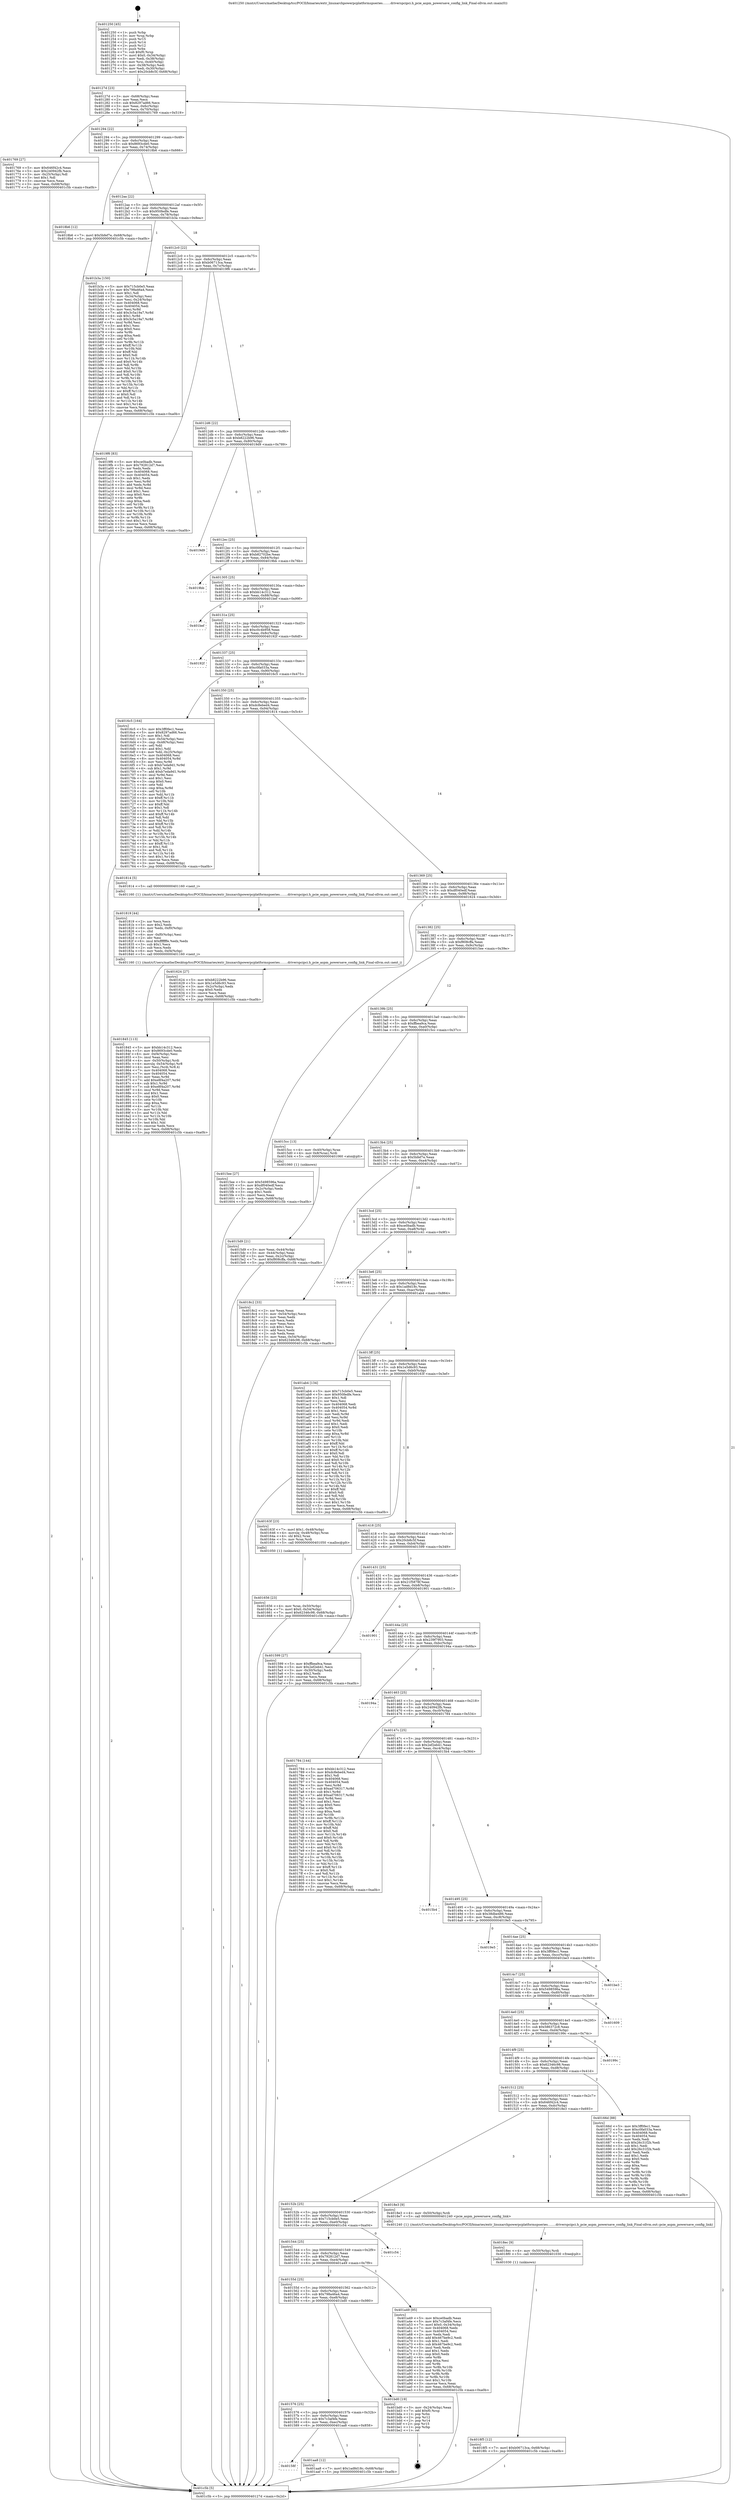 digraph "0x401250" {
  label = "0x401250 (/mnt/c/Users/mathe/Desktop/tcc/POCII/binaries/extr_linuxarchpowerpcplatformspseries........driverspcipci.h_pcie_aspm_powersave_config_link_Final-ollvm.out::main(0))"
  labelloc = "t"
  node[shape=record]

  Entry [label="",width=0.3,height=0.3,shape=circle,fillcolor=black,style=filled]
  "0x40127d" [label="{
     0x40127d [23]\l
     | [instrs]\l
     &nbsp;&nbsp;0x40127d \<+3\>: mov -0x68(%rbp),%eax\l
     &nbsp;&nbsp;0x401280 \<+2\>: mov %eax,%ecx\l
     &nbsp;&nbsp;0x401282 \<+6\>: sub $0x8297ad66,%ecx\l
     &nbsp;&nbsp;0x401288 \<+3\>: mov %eax,-0x6c(%rbp)\l
     &nbsp;&nbsp;0x40128b \<+3\>: mov %ecx,-0x70(%rbp)\l
     &nbsp;&nbsp;0x40128e \<+6\>: je 0000000000401769 \<main+0x519\>\l
  }"]
  "0x401769" [label="{
     0x401769 [27]\l
     | [instrs]\l
     &nbsp;&nbsp;0x401769 \<+5\>: mov $0x646f42c4,%eax\l
     &nbsp;&nbsp;0x40176e \<+5\>: mov $0x240942fb,%ecx\l
     &nbsp;&nbsp;0x401773 \<+3\>: mov -0x25(%rbp),%dl\l
     &nbsp;&nbsp;0x401776 \<+3\>: test $0x1,%dl\l
     &nbsp;&nbsp;0x401779 \<+3\>: cmovne %ecx,%eax\l
     &nbsp;&nbsp;0x40177c \<+3\>: mov %eax,-0x68(%rbp)\l
     &nbsp;&nbsp;0x40177f \<+5\>: jmp 0000000000401c5b \<main+0xa0b\>\l
  }"]
  "0x401294" [label="{
     0x401294 [22]\l
     | [instrs]\l
     &nbsp;&nbsp;0x401294 \<+5\>: jmp 0000000000401299 \<main+0x49\>\l
     &nbsp;&nbsp;0x401299 \<+3\>: mov -0x6c(%rbp),%eax\l
     &nbsp;&nbsp;0x40129c \<+5\>: sub $0x8693cde0,%eax\l
     &nbsp;&nbsp;0x4012a1 \<+3\>: mov %eax,-0x74(%rbp)\l
     &nbsp;&nbsp;0x4012a4 \<+6\>: je 00000000004018b6 \<main+0x666\>\l
  }"]
  Exit [label="",width=0.3,height=0.3,shape=circle,fillcolor=black,style=filled,peripheries=2]
  "0x4018b6" [label="{
     0x4018b6 [12]\l
     | [instrs]\l
     &nbsp;&nbsp;0x4018b6 \<+7\>: movl $0x5bfef7e,-0x68(%rbp)\l
     &nbsp;&nbsp;0x4018bd \<+5\>: jmp 0000000000401c5b \<main+0xa0b\>\l
  }"]
  "0x4012aa" [label="{
     0x4012aa [22]\l
     | [instrs]\l
     &nbsp;&nbsp;0x4012aa \<+5\>: jmp 00000000004012af \<main+0x5f\>\l
     &nbsp;&nbsp;0x4012af \<+3\>: mov -0x6c(%rbp),%eax\l
     &nbsp;&nbsp;0x4012b2 \<+5\>: sub $0x950fedfe,%eax\l
     &nbsp;&nbsp;0x4012b7 \<+3\>: mov %eax,-0x78(%rbp)\l
     &nbsp;&nbsp;0x4012ba \<+6\>: je 0000000000401b3a \<main+0x8ea\>\l
  }"]
  "0x40158f" [label="{
     0x40158f\l
  }", style=dashed]
  "0x401b3a" [label="{
     0x401b3a [150]\l
     | [instrs]\l
     &nbsp;&nbsp;0x401b3a \<+5\>: mov $0x715cb0e5,%eax\l
     &nbsp;&nbsp;0x401b3f \<+5\>: mov $0x798a46a4,%ecx\l
     &nbsp;&nbsp;0x401b44 \<+2\>: mov $0x1,%dl\l
     &nbsp;&nbsp;0x401b46 \<+3\>: mov -0x34(%rbp),%esi\l
     &nbsp;&nbsp;0x401b49 \<+3\>: mov %esi,-0x24(%rbp)\l
     &nbsp;&nbsp;0x401b4c \<+7\>: mov 0x404068,%esi\l
     &nbsp;&nbsp;0x401b53 \<+7\>: mov 0x404054,%edi\l
     &nbsp;&nbsp;0x401b5a \<+3\>: mov %esi,%r8d\l
     &nbsp;&nbsp;0x401b5d \<+7\>: add $0x3c5a19a7,%r8d\l
     &nbsp;&nbsp;0x401b64 \<+4\>: sub $0x1,%r8d\l
     &nbsp;&nbsp;0x401b68 \<+7\>: sub $0x3c5a19a7,%r8d\l
     &nbsp;&nbsp;0x401b6f \<+4\>: imul %r8d,%esi\l
     &nbsp;&nbsp;0x401b73 \<+3\>: and $0x1,%esi\l
     &nbsp;&nbsp;0x401b76 \<+3\>: cmp $0x0,%esi\l
     &nbsp;&nbsp;0x401b79 \<+4\>: sete %r9b\l
     &nbsp;&nbsp;0x401b7d \<+3\>: cmp $0xa,%edi\l
     &nbsp;&nbsp;0x401b80 \<+4\>: setl %r10b\l
     &nbsp;&nbsp;0x401b84 \<+3\>: mov %r9b,%r11b\l
     &nbsp;&nbsp;0x401b87 \<+4\>: xor $0xff,%r11b\l
     &nbsp;&nbsp;0x401b8b \<+3\>: mov %r10b,%bl\l
     &nbsp;&nbsp;0x401b8e \<+3\>: xor $0xff,%bl\l
     &nbsp;&nbsp;0x401b91 \<+3\>: xor $0x0,%dl\l
     &nbsp;&nbsp;0x401b94 \<+3\>: mov %r11b,%r14b\l
     &nbsp;&nbsp;0x401b97 \<+4\>: and $0x0,%r14b\l
     &nbsp;&nbsp;0x401b9b \<+3\>: and %dl,%r9b\l
     &nbsp;&nbsp;0x401b9e \<+3\>: mov %bl,%r15b\l
     &nbsp;&nbsp;0x401ba1 \<+4\>: and $0x0,%r15b\l
     &nbsp;&nbsp;0x401ba5 \<+3\>: and %dl,%r10b\l
     &nbsp;&nbsp;0x401ba8 \<+3\>: or %r9b,%r14b\l
     &nbsp;&nbsp;0x401bab \<+3\>: or %r10b,%r15b\l
     &nbsp;&nbsp;0x401bae \<+3\>: xor %r15b,%r14b\l
     &nbsp;&nbsp;0x401bb1 \<+3\>: or %bl,%r11b\l
     &nbsp;&nbsp;0x401bb4 \<+4\>: xor $0xff,%r11b\l
     &nbsp;&nbsp;0x401bb8 \<+3\>: or $0x0,%dl\l
     &nbsp;&nbsp;0x401bbb \<+3\>: and %dl,%r11b\l
     &nbsp;&nbsp;0x401bbe \<+3\>: or %r11b,%r14b\l
     &nbsp;&nbsp;0x401bc1 \<+4\>: test $0x1,%r14b\l
     &nbsp;&nbsp;0x401bc5 \<+3\>: cmovne %ecx,%eax\l
     &nbsp;&nbsp;0x401bc8 \<+3\>: mov %eax,-0x68(%rbp)\l
     &nbsp;&nbsp;0x401bcb \<+5\>: jmp 0000000000401c5b \<main+0xa0b\>\l
  }"]
  "0x4012c0" [label="{
     0x4012c0 [22]\l
     | [instrs]\l
     &nbsp;&nbsp;0x4012c0 \<+5\>: jmp 00000000004012c5 \<main+0x75\>\l
     &nbsp;&nbsp;0x4012c5 \<+3\>: mov -0x6c(%rbp),%eax\l
     &nbsp;&nbsp;0x4012c8 \<+5\>: sub $0xb06713ca,%eax\l
     &nbsp;&nbsp;0x4012cd \<+3\>: mov %eax,-0x7c(%rbp)\l
     &nbsp;&nbsp;0x4012d0 \<+6\>: je 00000000004019f6 \<main+0x7a6\>\l
  }"]
  "0x401aa8" [label="{
     0x401aa8 [12]\l
     | [instrs]\l
     &nbsp;&nbsp;0x401aa8 \<+7\>: movl $0x1ad8d18c,-0x68(%rbp)\l
     &nbsp;&nbsp;0x401aaf \<+5\>: jmp 0000000000401c5b \<main+0xa0b\>\l
  }"]
  "0x4019f6" [label="{
     0x4019f6 [83]\l
     | [instrs]\l
     &nbsp;&nbsp;0x4019f6 \<+5\>: mov $0xce0badb,%eax\l
     &nbsp;&nbsp;0x4019fb \<+5\>: mov $0x792812d7,%ecx\l
     &nbsp;&nbsp;0x401a00 \<+2\>: xor %edx,%edx\l
     &nbsp;&nbsp;0x401a02 \<+7\>: mov 0x404068,%esi\l
     &nbsp;&nbsp;0x401a09 \<+7\>: mov 0x404054,%edi\l
     &nbsp;&nbsp;0x401a10 \<+3\>: sub $0x1,%edx\l
     &nbsp;&nbsp;0x401a13 \<+3\>: mov %esi,%r8d\l
     &nbsp;&nbsp;0x401a16 \<+3\>: add %edx,%r8d\l
     &nbsp;&nbsp;0x401a19 \<+4\>: imul %r8d,%esi\l
     &nbsp;&nbsp;0x401a1d \<+3\>: and $0x1,%esi\l
     &nbsp;&nbsp;0x401a20 \<+3\>: cmp $0x0,%esi\l
     &nbsp;&nbsp;0x401a23 \<+4\>: sete %r9b\l
     &nbsp;&nbsp;0x401a27 \<+3\>: cmp $0xa,%edi\l
     &nbsp;&nbsp;0x401a2a \<+4\>: setl %r10b\l
     &nbsp;&nbsp;0x401a2e \<+3\>: mov %r9b,%r11b\l
     &nbsp;&nbsp;0x401a31 \<+3\>: and %r10b,%r11b\l
     &nbsp;&nbsp;0x401a34 \<+3\>: xor %r10b,%r9b\l
     &nbsp;&nbsp;0x401a37 \<+3\>: or %r9b,%r11b\l
     &nbsp;&nbsp;0x401a3a \<+4\>: test $0x1,%r11b\l
     &nbsp;&nbsp;0x401a3e \<+3\>: cmovne %ecx,%eax\l
     &nbsp;&nbsp;0x401a41 \<+3\>: mov %eax,-0x68(%rbp)\l
     &nbsp;&nbsp;0x401a44 \<+5\>: jmp 0000000000401c5b \<main+0xa0b\>\l
  }"]
  "0x4012d6" [label="{
     0x4012d6 [22]\l
     | [instrs]\l
     &nbsp;&nbsp;0x4012d6 \<+5\>: jmp 00000000004012db \<main+0x8b\>\l
     &nbsp;&nbsp;0x4012db \<+3\>: mov -0x6c(%rbp),%eax\l
     &nbsp;&nbsp;0x4012de \<+5\>: sub $0xb8222b96,%eax\l
     &nbsp;&nbsp;0x4012e3 \<+3\>: mov %eax,-0x80(%rbp)\l
     &nbsp;&nbsp;0x4012e6 \<+6\>: je 00000000004019d9 \<main+0x789\>\l
  }"]
  "0x401576" [label="{
     0x401576 [25]\l
     | [instrs]\l
     &nbsp;&nbsp;0x401576 \<+5\>: jmp 000000000040157b \<main+0x32b\>\l
     &nbsp;&nbsp;0x40157b \<+3\>: mov -0x6c(%rbp),%eax\l
     &nbsp;&nbsp;0x40157e \<+5\>: sub $0x7c3af4fe,%eax\l
     &nbsp;&nbsp;0x401583 \<+6\>: mov %eax,-0xec(%rbp)\l
     &nbsp;&nbsp;0x401589 \<+6\>: je 0000000000401aa8 \<main+0x858\>\l
  }"]
  "0x4019d9" [label="{
     0x4019d9\l
  }", style=dashed]
  "0x4012ec" [label="{
     0x4012ec [25]\l
     | [instrs]\l
     &nbsp;&nbsp;0x4012ec \<+5\>: jmp 00000000004012f1 \<main+0xa1\>\l
     &nbsp;&nbsp;0x4012f1 \<+3\>: mov -0x6c(%rbp),%eax\l
     &nbsp;&nbsp;0x4012f4 \<+5\>: sub $0xb82702be,%eax\l
     &nbsp;&nbsp;0x4012f9 \<+6\>: mov %eax,-0x84(%rbp)\l
     &nbsp;&nbsp;0x4012ff \<+6\>: je 00000000004019bb \<main+0x76b\>\l
  }"]
  "0x401bd0" [label="{
     0x401bd0 [19]\l
     | [instrs]\l
     &nbsp;&nbsp;0x401bd0 \<+3\>: mov -0x24(%rbp),%eax\l
     &nbsp;&nbsp;0x401bd3 \<+7\>: add $0xf0,%rsp\l
     &nbsp;&nbsp;0x401bda \<+1\>: pop %rbx\l
     &nbsp;&nbsp;0x401bdb \<+2\>: pop %r12\l
     &nbsp;&nbsp;0x401bdd \<+2\>: pop %r14\l
     &nbsp;&nbsp;0x401bdf \<+2\>: pop %r15\l
     &nbsp;&nbsp;0x401be1 \<+1\>: pop %rbp\l
     &nbsp;&nbsp;0x401be2 \<+1\>: ret\l
  }"]
  "0x4019bb" [label="{
     0x4019bb\l
  }", style=dashed]
  "0x401305" [label="{
     0x401305 [25]\l
     | [instrs]\l
     &nbsp;&nbsp;0x401305 \<+5\>: jmp 000000000040130a \<main+0xba\>\l
     &nbsp;&nbsp;0x40130a \<+3\>: mov -0x6c(%rbp),%eax\l
     &nbsp;&nbsp;0x40130d \<+5\>: sub $0xbb14c312,%eax\l
     &nbsp;&nbsp;0x401312 \<+6\>: mov %eax,-0x88(%rbp)\l
     &nbsp;&nbsp;0x401318 \<+6\>: je 0000000000401bef \<main+0x99f\>\l
  }"]
  "0x40155d" [label="{
     0x40155d [25]\l
     | [instrs]\l
     &nbsp;&nbsp;0x40155d \<+5\>: jmp 0000000000401562 \<main+0x312\>\l
     &nbsp;&nbsp;0x401562 \<+3\>: mov -0x6c(%rbp),%eax\l
     &nbsp;&nbsp;0x401565 \<+5\>: sub $0x798a46a4,%eax\l
     &nbsp;&nbsp;0x40156a \<+6\>: mov %eax,-0xe8(%rbp)\l
     &nbsp;&nbsp;0x401570 \<+6\>: je 0000000000401bd0 \<main+0x980\>\l
  }"]
  "0x401bef" [label="{
     0x401bef\l
  }", style=dashed]
  "0x40131e" [label="{
     0x40131e [25]\l
     | [instrs]\l
     &nbsp;&nbsp;0x40131e \<+5\>: jmp 0000000000401323 \<main+0xd3\>\l
     &nbsp;&nbsp;0x401323 \<+3\>: mov -0x6c(%rbp),%eax\l
     &nbsp;&nbsp;0x401326 \<+5\>: sub $0xc0c4b958,%eax\l
     &nbsp;&nbsp;0x40132b \<+6\>: mov %eax,-0x8c(%rbp)\l
     &nbsp;&nbsp;0x401331 \<+6\>: je 000000000040192f \<main+0x6df\>\l
  }"]
  "0x401a49" [label="{
     0x401a49 [95]\l
     | [instrs]\l
     &nbsp;&nbsp;0x401a49 \<+5\>: mov $0xce0badb,%eax\l
     &nbsp;&nbsp;0x401a4e \<+5\>: mov $0x7c3af4fe,%ecx\l
     &nbsp;&nbsp;0x401a53 \<+7\>: movl $0x0,-0x34(%rbp)\l
     &nbsp;&nbsp;0x401a5a \<+7\>: mov 0x404068,%edx\l
     &nbsp;&nbsp;0x401a61 \<+7\>: mov 0x404054,%esi\l
     &nbsp;&nbsp;0x401a68 \<+2\>: mov %edx,%edi\l
     &nbsp;&nbsp;0x401a6a \<+6\>: add $0x467be9c2,%edi\l
     &nbsp;&nbsp;0x401a70 \<+3\>: sub $0x1,%edi\l
     &nbsp;&nbsp;0x401a73 \<+6\>: sub $0x467be9c2,%edi\l
     &nbsp;&nbsp;0x401a79 \<+3\>: imul %edi,%edx\l
     &nbsp;&nbsp;0x401a7c \<+3\>: and $0x1,%edx\l
     &nbsp;&nbsp;0x401a7f \<+3\>: cmp $0x0,%edx\l
     &nbsp;&nbsp;0x401a82 \<+4\>: sete %r8b\l
     &nbsp;&nbsp;0x401a86 \<+3\>: cmp $0xa,%esi\l
     &nbsp;&nbsp;0x401a89 \<+4\>: setl %r9b\l
     &nbsp;&nbsp;0x401a8d \<+3\>: mov %r8b,%r10b\l
     &nbsp;&nbsp;0x401a90 \<+3\>: and %r9b,%r10b\l
     &nbsp;&nbsp;0x401a93 \<+3\>: xor %r9b,%r8b\l
     &nbsp;&nbsp;0x401a96 \<+3\>: or %r8b,%r10b\l
     &nbsp;&nbsp;0x401a99 \<+4\>: test $0x1,%r10b\l
     &nbsp;&nbsp;0x401a9d \<+3\>: cmovne %ecx,%eax\l
     &nbsp;&nbsp;0x401aa0 \<+3\>: mov %eax,-0x68(%rbp)\l
     &nbsp;&nbsp;0x401aa3 \<+5\>: jmp 0000000000401c5b \<main+0xa0b\>\l
  }"]
  "0x40192f" [label="{
     0x40192f\l
  }", style=dashed]
  "0x401337" [label="{
     0x401337 [25]\l
     | [instrs]\l
     &nbsp;&nbsp;0x401337 \<+5\>: jmp 000000000040133c \<main+0xec\>\l
     &nbsp;&nbsp;0x40133c \<+3\>: mov -0x6c(%rbp),%eax\l
     &nbsp;&nbsp;0x40133f \<+5\>: sub $0xc0fa033a,%eax\l
     &nbsp;&nbsp;0x401344 \<+6\>: mov %eax,-0x90(%rbp)\l
     &nbsp;&nbsp;0x40134a \<+6\>: je 00000000004016c5 \<main+0x475\>\l
  }"]
  "0x401544" [label="{
     0x401544 [25]\l
     | [instrs]\l
     &nbsp;&nbsp;0x401544 \<+5\>: jmp 0000000000401549 \<main+0x2f9\>\l
     &nbsp;&nbsp;0x401549 \<+3\>: mov -0x6c(%rbp),%eax\l
     &nbsp;&nbsp;0x40154c \<+5\>: sub $0x792812d7,%eax\l
     &nbsp;&nbsp;0x401551 \<+6\>: mov %eax,-0xe4(%rbp)\l
     &nbsp;&nbsp;0x401557 \<+6\>: je 0000000000401a49 \<main+0x7f9\>\l
  }"]
  "0x4016c5" [label="{
     0x4016c5 [164]\l
     | [instrs]\l
     &nbsp;&nbsp;0x4016c5 \<+5\>: mov $0x3ff0fec1,%eax\l
     &nbsp;&nbsp;0x4016ca \<+5\>: mov $0x8297ad66,%ecx\l
     &nbsp;&nbsp;0x4016cf \<+2\>: mov $0x1,%dl\l
     &nbsp;&nbsp;0x4016d1 \<+3\>: mov -0x54(%rbp),%esi\l
     &nbsp;&nbsp;0x4016d4 \<+3\>: cmp -0x48(%rbp),%esi\l
     &nbsp;&nbsp;0x4016d7 \<+4\>: setl %dil\l
     &nbsp;&nbsp;0x4016db \<+4\>: and $0x1,%dil\l
     &nbsp;&nbsp;0x4016df \<+4\>: mov %dil,-0x25(%rbp)\l
     &nbsp;&nbsp;0x4016e3 \<+7\>: mov 0x404068,%esi\l
     &nbsp;&nbsp;0x4016ea \<+8\>: mov 0x404054,%r8d\l
     &nbsp;&nbsp;0x4016f2 \<+3\>: mov %esi,%r9d\l
     &nbsp;&nbsp;0x4016f5 \<+7\>: sub $0xb7eda9d1,%r9d\l
     &nbsp;&nbsp;0x4016fc \<+4\>: sub $0x1,%r9d\l
     &nbsp;&nbsp;0x401700 \<+7\>: add $0xb7eda9d1,%r9d\l
     &nbsp;&nbsp;0x401707 \<+4\>: imul %r9d,%esi\l
     &nbsp;&nbsp;0x40170b \<+3\>: and $0x1,%esi\l
     &nbsp;&nbsp;0x40170e \<+3\>: cmp $0x0,%esi\l
     &nbsp;&nbsp;0x401711 \<+4\>: sete %dil\l
     &nbsp;&nbsp;0x401715 \<+4\>: cmp $0xa,%r8d\l
     &nbsp;&nbsp;0x401719 \<+4\>: setl %r10b\l
     &nbsp;&nbsp;0x40171d \<+3\>: mov %dil,%r11b\l
     &nbsp;&nbsp;0x401720 \<+4\>: xor $0xff,%r11b\l
     &nbsp;&nbsp;0x401724 \<+3\>: mov %r10b,%bl\l
     &nbsp;&nbsp;0x401727 \<+3\>: xor $0xff,%bl\l
     &nbsp;&nbsp;0x40172a \<+3\>: xor $0x1,%dl\l
     &nbsp;&nbsp;0x40172d \<+3\>: mov %r11b,%r14b\l
     &nbsp;&nbsp;0x401730 \<+4\>: and $0xff,%r14b\l
     &nbsp;&nbsp;0x401734 \<+3\>: and %dl,%dil\l
     &nbsp;&nbsp;0x401737 \<+3\>: mov %bl,%r15b\l
     &nbsp;&nbsp;0x40173a \<+4\>: and $0xff,%r15b\l
     &nbsp;&nbsp;0x40173e \<+3\>: and %dl,%r10b\l
     &nbsp;&nbsp;0x401741 \<+3\>: or %dil,%r14b\l
     &nbsp;&nbsp;0x401744 \<+3\>: or %r10b,%r15b\l
     &nbsp;&nbsp;0x401747 \<+3\>: xor %r15b,%r14b\l
     &nbsp;&nbsp;0x40174a \<+3\>: or %bl,%r11b\l
     &nbsp;&nbsp;0x40174d \<+4\>: xor $0xff,%r11b\l
     &nbsp;&nbsp;0x401751 \<+3\>: or $0x1,%dl\l
     &nbsp;&nbsp;0x401754 \<+3\>: and %dl,%r11b\l
     &nbsp;&nbsp;0x401757 \<+3\>: or %r11b,%r14b\l
     &nbsp;&nbsp;0x40175a \<+4\>: test $0x1,%r14b\l
     &nbsp;&nbsp;0x40175e \<+3\>: cmovne %ecx,%eax\l
     &nbsp;&nbsp;0x401761 \<+3\>: mov %eax,-0x68(%rbp)\l
     &nbsp;&nbsp;0x401764 \<+5\>: jmp 0000000000401c5b \<main+0xa0b\>\l
  }"]
  "0x401350" [label="{
     0x401350 [25]\l
     | [instrs]\l
     &nbsp;&nbsp;0x401350 \<+5\>: jmp 0000000000401355 \<main+0x105\>\l
     &nbsp;&nbsp;0x401355 \<+3\>: mov -0x6c(%rbp),%eax\l
     &nbsp;&nbsp;0x401358 \<+5\>: sub $0xdc8ebed4,%eax\l
     &nbsp;&nbsp;0x40135d \<+6\>: mov %eax,-0x94(%rbp)\l
     &nbsp;&nbsp;0x401363 \<+6\>: je 0000000000401814 \<main+0x5c4\>\l
  }"]
  "0x401c54" [label="{
     0x401c54\l
  }", style=dashed]
  "0x401814" [label="{
     0x401814 [5]\l
     | [instrs]\l
     &nbsp;&nbsp;0x401814 \<+5\>: call 0000000000401160 \<next_i\>\l
     | [calls]\l
     &nbsp;&nbsp;0x401160 \{1\} (/mnt/c/Users/mathe/Desktop/tcc/POCII/binaries/extr_linuxarchpowerpcplatformspseries........driverspcipci.h_pcie_aspm_powersave_config_link_Final-ollvm.out::next_i)\l
  }"]
  "0x401369" [label="{
     0x401369 [25]\l
     | [instrs]\l
     &nbsp;&nbsp;0x401369 \<+5\>: jmp 000000000040136e \<main+0x11e\>\l
     &nbsp;&nbsp;0x40136e \<+3\>: mov -0x6c(%rbp),%eax\l
     &nbsp;&nbsp;0x401371 \<+5\>: sub $0xdf040edf,%eax\l
     &nbsp;&nbsp;0x401376 \<+6\>: mov %eax,-0x98(%rbp)\l
     &nbsp;&nbsp;0x40137c \<+6\>: je 0000000000401624 \<main+0x3d4\>\l
  }"]
  "0x4018f5" [label="{
     0x4018f5 [12]\l
     | [instrs]\l
     &nbsp;&nbsp;0x4018f5 \<+7\>: movl $0xb06713ca,-0x68(%rbp)\l
     &nbsp;&nbsp;0x4018fc \<+5\>: jmp 0000000000401c5b \<main+0xa0b\>\l
  }"]
  "0x401624" [label="{
     0x401624 [27]\l
     | [instrs]\l
     &nbsp;&nbsp;0x401624 \<+5\>: mov $0xb8222b96,%eax\l
     &nbsp;&nbsp;0x401629 \<+5\>: mov $0x1e5d6c93,%ecx\l
     &nbsp;&nbsp;0x40162e \<+3\>: mov -0x2c(%rbp),%edx\l
     &nbsp;&nbsp;0x401631 \<+3\>: cmp $0x0,%edx\l
     &nbsp;&nbsp;0x401634 \<+3\>: cmove %ecx,%eax\l
     &nbsp;&nbsp;0x401637 \<+3\>: mov %eax,-0x68(%rbp)\l
     &nbsp;&nbsp;0x40163a \<+5\>: jmp 0000000000401c5b \<main+0xa0b\>\l
  }"]
  "0x401382" [label="{
     0x401382 [25]\l
     | [instrs]\l
     &nbsp;&nbsp;0x401382 \<+5\>: jmp 0000000000401387 \<main+0x137\>\l
     &nbsp;&nbsp;0x401387 \<+3\>: mov -0x6c(%rbp),%eax\l
     &nbsp;&nbsp;0x40138a \<+5\>: sub $0xf808cffa,%eax\l
     &nbsp;&nbsp;0x40138f \<+6\>: mov %eax,-0x9c(%rbp)\l
     &nbsp;&nbsp;0x401395 \<+6\>: je 00000000004015ee \<main+0x39e\>\l
  }"]
  "0x4018ec" [label="{
     0x4018ec [9]\l
     | [instrs]\l
     &nbsp;&nbsp;0x4018ec \<+4\>: mov -0x50(%rbp),%rdi\l
     &nbsp;&nbsp;0x4018f0 \<+5\>: call 0000000000401030 \<free@plt\>\l
     | [calls]\l
     &nbsp;&nbsp;0x401030 \{1\} (unknown)\l
  }"]
  "0x4015ee" [label="{
     0x4015ee [27]\l
     | [instrs]\l
     &nbsp;&nbsp;0x4015ee \<+5\>: mov $0x5498596a,%eax\l
     &nbsp;&nbsp;0x4015f3 \<+5\>: mov $0xdf040edf,%ecx\l
     &nbsp;&nbsp;0x4015f8 \<+3\>: mov -0x2c(%rbp),%edx\l
     &nbsp;&nbsp;0x4015fb \<+3\>: cmp $0x1,%edx\l
     &nbsp;&nbsp;0x4015fe \<+3\>: cmovl %ecx,%eax\l
     &nbsp;&nbsp;0x401601 \<+3\>: mov %eax,-0x68(%rbp)\l
     &nbsp;&nbsp;0x401604 \<+5\>: jmp 0000000000401c5b \<main+0xa0b\>\l
  }"]
  "0x40139b" [label="{
     0x40139b [25]\l
     | [instrs]\l
     &nbsp;&nbsp;0x40139b \<+5\>: jmp 00000000004013a0 \<main+0x150\>\l
     &nbsp;&nbsp;0x4013a0 \<+3\>: mov -0x6c(%rbp),%eax\l
     &nbsp;&nbsp;0x4013a3 \<+5\>: sub $0xffbea9ca,%eax\l
     &nbsp;&nbsp;0x4013a8 \<+6\>: mov %eax,-0xa0(%rbp)\l
     &nbsp;&nbsp;0x4013ae \<+6\>: je 00000000004015cc \<main+0x37c\>\l
  }"]
  "0x40152b" [label="{
     0x40152b [25]\l
     | [instrs]\l
     &nbsp;&nbsp;0x40152b \<+5\>: jmp 0000000000401530 \<main+0x2e0\>\l
     &nbsp;&nbsp;0x401530 \<+3\>: mov -0x6c(%rbp),%eax\l
     &nbsp;&nbsp;0x401533 \<+5\>: sub $0x715cb0e5,%eax\l
     &nbsp;&nbsp;0x401538 \<+6\>: mov %eax,-0xe0(%rbp)\l
     &nbsp;&nbsp;0x40153e \<+6\>: je 0000000000401c54 \<main+0xa04\>\l
  }"]
  "0x4015cc" [label="{
     0x4015cc [13]\l
     | [instrs]\l
     &nbsp;&nbsp;0x4015cc \<+4\>: mov -0x40(%rbp),%rax\l
     &nbsp;&nbsp;0x4015d0 \<+4\>: mov 0x8(%rax),%rdi\l
     &nbsp;&nbsp;0x4015d4 \<+5\>: call 0000000000401060 \<atoi@plt\>\l
     | [calls]\l
     &nbsp;&nbsp;0x401060 \{1\} (unknown)\l
  }"]
  "0x4013b4" [label="{
     0x4013b4 [25]\l
     | [instrs]\l
     &nbsp;&nbsp;0x4013b4 \<+5\>: jmp 00000000004013b9 \<main+0x169\>\l
     &nbsp;&nbsp;0x4013b9 \<+3\>: mov -0x6c(%rbp),%eax\l
     &nbsp;&nbsp;0x4013bc \<+5\>: sub $0x5bfef7e,%eax\l
     &nbsp;&nbsp;0x4013c1 \<+6\>: mov %eax,-0xa4(%rbp)\l
     &nbsp;&nbsp;0x4013c7 \<+6\>: je 00000000004018c2 \<main+0x672\>\l
  }"]
  "0x4018e3" [label="{
     0x4018e3 [9]\l
     | [instrs]\l
     &nbsp;&nbsp;0x4018e3 \<+4\>: mov -0x50(%rbp),%rdi\l
     &nbsp;&nbsp;0x4018e7 \<+5\>: call 0000000000401240 \<pcie_aspm_powersave_config_link\>\l
     | [calls]\l
     &nbsp;&nbsp;0x401240 \{1\} (/mnt/c/Users/mathe/Desktop/tcc/POCII/binaries/extr_linuxarchpowerpcplatformspseries........driverspcipci.h_pcie_aspm_powersave_config_link_Final-ollvm.out::pcie_aspm_powersave_config_link)\l
  }"]
  "0x4018c2" [label="{
     0x4018c2 [33]\l
     | [instrs]\l
     &nbsp;&nbsp;0x4018c2 \<+2\>: xor %eax,%eax\l
     &nbsp;&nbsp;0x4018c4 \<+3\>: mov -0x54(%rbp),%ecx\l
     &nbsp;&nbsp;0x4018c7 \<+2\>: mov %eax,%edx\l
     &nbsp;&nbsp;0x4018c9 \<+2\>: sub %ecx,%edx\l
     &nbsp;&nbsp;0x4018cb \<+2\>: mov %eax,%ecx\l
     &nbsp;&nbsp;0x4018cd \<+3\>: sub $0x1,%ecx\l
     &nbsp;&nbsp;0x4018d0 \<+2\>: add %ecx,%edx\l
     &nbsp;&nbsp;0x4018d2 \<+2\>: sub %edx,%eax\l
     &nbsp;&nbsp;0x4018d4 \<+3\>: mov %eax,-0x54(%rbp)\l
     &nbsp;&nbsp;0x4018d7 \<+7\>: movl $0x62346c98,-0x68(%rbp)\l
     &nbsp;&nbsp;0x4018de \<+5\>: jmp 0000000000401c5b \<main+0xa0b\>\l
  }"]
  "0x4013cd" [label="{
     0x4013cd [25]\l
     | [instrs]\l
     &nbsp;&nbsp;0x4013cd \<+5\>: jmp 00000000004013d2 \<main+0x182\>\l
     &nbsp;&nbsp;0x4013d2 \<+3\>: mov -0x6c(%rbp),%eax\l
     &nbsp;&nbsp;0x4013d5 \<+5\>: sub $0xce0badb,%eax\l
     &nbsp;&nbsp;0x4013da \<+6\>: mov %eax,-0xa8(%rbp)\l
     &nbsp;&nbsp;0x4013e0 \<+6\>: je 0000000000401c41 \<main+0x9f1\>\l
  }"]
  "0x401845" [label="{
     0x401845 [113]\l
     | [instrs]\l
     &nbsp;&nbsp;0x401845 \<+5\>: mov $0xbb14c312,%ecx\l
     &nbsp;&nbsp;0x40184a \<+5\>: mov $0x8693cde0,%edx\l
     &nbsp;&nbsp;0x40184f \<+6\>: mov -0xf4(%rbp),%esi\l
     &nbsp;&nbsp;0x401855 \<+3\>: imul %eax,%esi\l
     &nbsp;&nbsp;0x401858 \<+4\>: mov -0x50(%rbp),%rdi\l
     &nbsp;&nbsp;0x40185c \<+4\>: movslq -0x54(%rbp),%r8\l
     &nbsp;&nbsp;0x401860 \<+4\>: mov %esi,(%rdi,%r8,4)\l
     &nbsp;&nbsp;0x401864 \<+7\>: mov 0x404068,%eax\l
     &nbsp;&nbsp;0x40186b \<+7\>: mov 0x404054,%esi\l
     &nbsp;&nbsp;0x401872 \<+3\>: mov %eax,%r9d\l
     &nbsp;&nbsp;0x401875 \<+7\>: add $0xe8f4a207,%r9d\l
     &nbsp;&nbsp;0x40187c \<+4\>: sub $0x1,%r9d\l
     &nbsp;&nbsp;0x401880 \<+7\>: sub $0xe8f4a207,%r9d\l
     &nbsp;&nbsp;0x401887 \<+4\>: imul %r9d,%eax\l
     &nbsp;&nbsp;0x40188b \<+3\>: and $0x1,%eax\l
     &nbsp;&nbsp;0x40188e \<+3\>: cmp $0x0,%eax\l
     &nbsp;&nbsp;0x401891 \<+4\>: sete %r10b\l
     &nbsp;&nbsp;0x401895 \<+3\>: cmp $0xa,%esi\l
     &nbsp;&nbsp;0x401898 \<+4\>: setl %r11b\l
     &nbsp;&nbsp;0x40189c \<+3\>: mov %r10b,%bl\l
     &nbsp;&nbsp;0x40189f \<+3\>: and %r11b,%bl\l
     &nbsp;&nbsp;0x4018a2 \<+3\>: xor %r11b,%r10b\l
     &nbsp;&nbsp;0x4018a5 \<+3\>: or %r10b,%bl\l
     &nbsp;&nbsp;0x4018a8 \<+3\>: test $0x1,%bl\l
     &nbsp;&nbsp;0x4018ab \<+3\>: cmovne %edx,%ecx\l
     &nbsp;&nbsp;0x4018ae \<+3\>: mov %ecx,-0x68(%rbp)\l
     &nbsp;&nbsp;0x4018b1 \<+5\>: jmp 0000000000401c5b \<main+0xa0b\>\l
  }"]
  "0x401c41" [label="{
     0x401c41\l
  }", style=dashed]
  "0x4013e6" [label="{
     0x4013e6 [25]\l
     | [instrs]\l
     &nbsp;&nbsp;0x4013e6 \<+5\>: jmp 00000000004013eb \<main+0x19b\>\l
     &nbsp;&nbsp;0x4013eb \<+3\>: mov -0x6c(%rbp),%eax\l
     &nbsp;&nbsp;0x4013ee \<+5\>: sub $0x1ad8d18c,%eax\l
     &nbsp;&nbsp;0x4013f3 \<+6\>: mov %eax,-0xac(%rbp)\l
     &nbsp;&nbsp;0x4013f9 \<+6\>: je 0000000000401ab4 \<main+0x864\>\l
  }"]
  "0x401819" [label="{
     0x401819 [44]\l
     | [instrs]\l
     &nbsp;&nbsp;0x401819 \<+2\>: xor %ecx,%ecx\l
     &nbsp;&nbsp;0x40181b \<+5\>: mov $0x2,%edx\l
     &nbsp;&nbsp;0x401820 \<+6\>: mov %edx,-0xf0(%rbp)\l
     &nbsp;&nbsp;0x401826 \<+1\>: cltd\l
     &nbsp;&nbsp;0x401827 \<+6\>: mov -0xf0(%rbp),%esi\l
     &nbsp;&nbsp;0x40182d \<+2\>: idiv %esi\l
     &nbsp;&nbsp;0x40182f \<+6\>: imul $0xfffffffe,%edx,%edx\l
     &nbsp;&nbsp;0x401835 \<+3\>: sub $0x1,%ecx\l
     &nbsp;&nbsp;0x401838 \<+2\>: sub %ecx,%edx\l
     &nbsp;&nbsp;0x40183a \<+6\>: mov %edx,-0xf4(%rbp)\l
     &nbsp;&nbsp;0x401840 \<+5\>: call 0000000000401160 \<next_i\>\l
     | [calls]\l
     &nbsp;&nbsp;0x401160 \{1\} (/mnt/c/Users/mathe/Desktop/tcc/POCII/binaries/extr_linuxarchpowerpcplatformspseries........driverspcipci.h_pcie_aspm_powersave_config_link_Final-ollvm.out::next_i)\l
  }"]
  "0x401ab4" [label="{
     0x401ab4 [134]\l
     | [instrs]\l
     &nbsp;&nbsp;0x401ab4 \<+5\>: mov $0x715cb0e5,%eax\l
     &nbsp;&nbsp;0x401ab9 \<+5\>: mov $0x950fedfe,%ecx\l
     &nbsp;&nbsp;0x401abe \<+2\>: mov $0x1,%dl\l
     &nbsp;&nbsp;0x401ac0 \<+2\>: xor %esi,%esi\l
     &nbsp;&nbsp;0x401ac2 \<+7\>: mov 0x404068,%edi\l
     &nbsp;&nbsp;0x401ac9 \<+8\>: mov 0x404054,%r8d\l
     &nbsp;&nbsp;0x401ad1 \<+3\>: sub $0x1,%esi\l
     &nbsp;&nbsp;0x401ad4 \<+3\>: mov %edi,%r9d\l
     &nbsp;&nbsp;0x401ad7 \<+3\>: add %esi,%r9d\l
     &nbsp;&nbsp;0x401ada \<+4\>: imul %r9d,%edi\l
     &nbsp;&nbsp;0x401ade \<+3\>: and $0x1,%edi\l
     &nbsp;&nbsp;0x401ae1 \<+3\>: cmp $0x0,%edi\l
     &nbsp;&nbsp;0x401ae4 \<+4\>: sete %r10b\l
     &nbsp;&nbsp;0x401ae8 \<+4\>: cmp $0xa,%r8d\l
     &nbsp;&nbsp;0x401aec \<+4\>: setl %r11b\l
     &nbsp;&nbsp;0x401af0 \<+3\>: mov %r10b,%bl\l
     &nbsp;&nbsp;0x401af3 \<+3\>: xor $0xff,%bl\l
     &nbsp;&nbsp;0x401af6 \<+3\>: mov %r11b,%r14b\l
     &nbsp;&nbsp;0x401af9 \<+4\>: xor $0xff,%r14b\l
     &nbsp;&nbsp;0x401afd \<+3\>: xor $0x0,%dl\l
     &nbsp;&nbsp;0x401b00 \<+3\>: mov %bl,%r15b\l
     &nbsp;&nbsp;0x401b03 \<+4\>: and $0x0,%r15b\l
     &nbsp;&nbsp;0x401b07 \<+3\>: and %dl,%r10b\l
     &nbsp;&nbsp;0x401b0a \<+3\>: mov %r14b,%r12b\l
     &nbsp;&nbsp;0x401b0d \<+4\>: and $0x0,%r12b\l
     &nbsp;&nbsp;0x401b11 \<+3\>: and %dl,%r11b\l
     &nbsp;&nbsp;0x401b14 \<+3\>: or %r10b,%r15b\l
     &nbsp;&nbsp;0x401b17 \<+3\>: or %r11b,%r12b\l
     &nbsp;&nbsp;0x401b1a \<+3\>: xor %r12b,%r15b\l
     &nbsp;&nbsp;0x401b1d \<+3\>: or %r14b,%bl\l
     &nbsp;&nbsp;0x401b20 \<+3\>: xor $0xff,%bl\l
     &nbsp;&nbsp;0x401b23 \<+3\>: or $0x0,%dl\l
     &nbsp;&nbsp;0x401b26 \<+2\>: and %dl,%bl\l
     &nbsp;&nbsp;0x401b28 \<+3\>: or %bl,%r15b\l
     &nbsp;&nbsp;0x401b2b \<+4\>: test $0x1,%r15b\l
     &nbsp;&nbsp;0x401b2f \<+3\>: cmovne %ecx,%eax\l
     &nbsp;&nbsp;0x401b32 \<+3\>: mov %eax,-0x68(%rbp)\l
     &nbsp;&nbsp;0x401b35 \<+5\>: jmp 0000000000401c5b \<main+0xa0b\>\l
  }"]
  "0x4013ff" [label="{
     0x4013ff [25]\l
     | [instrs]\l
     &nbsp;&nbsp;0x4013ff \<+5\>: jmp 0000000000401404 \<main+0x1b4\>\l
     &nbsp;&nbsp;0x401404 \<+3\>: mov -0x6c(%rbp),%eax\l
     &nbsp;&nbsp;0x401407 \<+5\>: sub $0x1e5d6c93,%eax\l
     &nbsp;&nbsp;0x40140c \<+6\>: mov %eax,-0xb0(%rbp)\l
     &nbsp;&nbsp;0x401412 \<+6\>: je 000000000040163f \<main+0x3ef\>\l
  }"]
  "0x401512" [label="{
     0x401512 [25]\l
     | [instrs]\l
     &nbsp;&nbsp;0x401512 \<+5\>: jmp 0000000000401517 \<main+0x2c7\>\l
     &nbsp;&nbsp;0x401517 \<+3\>: mov -0x6c(%rbp),%eax\l
     &nbsp;&nbsp;0x40151a \<+5\>: sub $0x646f42c4,%eax\l
     &nbsp;&nbsp;0x40151f \<+6\>: mov %eax,-0xdc(%rbp)\l
     &nbsp;&nbsp;0x401525 \<+6\>: je 00000000004018e3 \<main+0x693\>\l
  }"]
  "0x40163f" [label="{
     0x40163f [23]\l
     | [instrs]\l
     &nbsp;&nbsp;0x40163f \<+7\>: movl $0x1,-0x48(%rbp)\l
     &nbsp;&nbsp;0x401646 \<+4\>: movslq -0x48(%rbp),%rax\l
     &nbsp;&nbsp;0x40164a \<+4\>: shl $0x2,%rax\l
     &nbsp;&nbsp;0x40164e \<+3\>: mov %rax,%rdi\l
     &nbsp;&nbsp;0x401651 \<+5\>: call 0000000000401050 \<malloc@plt\>\l
     | [calls]\l
     &nbsp;&nbsp;0x401050 \{1\} (unknown)\l
  }"]
  "0x401418" [label="{
     0x401418 [25]\l
     | [instrs]\l
     &nbsp;&nbsp;0x401418 \<+5\>: jmp 000000000040141d \<main+0x1cd\>\l
     &nbsp;&nbsp;0x40141d \<+3\>: mov -0x6c(%rbp),%eax\l
     &nbsp;&nbsp;0x401420 \<+5\>: sub $0x20cb8c5f,%eax\l
     &nbsp;&nbsp;0x401425 \<+6\>: mov %eax,-0xb4(%rbp)\l
     &nbsp;&nbsp;0x40142b \<+6\>: je 0000000000401599 \<main+0x349\>\l
  }"]
  "0x40166d" [label="{
     0x40166d [88]\l
     | [instrs]\l
     &nbsp;&nbsp;0x40166d \<+5\>: mov $0x3ff0fec1,%eax\l
     &nbsp;&nbsp;0x401672 \<+5\>: mov $0xc0fa033a,%ecx\l
     &nbsp;&nbsp;0x401677 \<+7\>: mov 0x404068,%edx\l
     &nbsp;&nbsp;0x40167e \<+7\>: mov 0x404054,%esi\l
     &nbsp;&nbsp;0x401685 \<+2\>: mov %edx,%edi\l
     &nbsp;&nbsp;0x401687 \<+6\>: sub $0x26c31f2b,%edi\l
     &nbsp;&nbsp;0x40168d \<+3\>: sub $0x1,%edi\l
     &nbsp;&nbsp;0x401690 \<+6\>: add $0x26c31f2b,%edi\l
     &nbsp;&nbsp;0x401696 \<+3\>: imul %edi,%edx\l
     &nbsp;&nbsp;0x401699 \<+3\>: and $0x1,%edx\l
     &nbsp;&nbsp;0x40169c \<+3\>: cmp $0x0,%edx\l
     &nbsp;&nbsp;0x40169f \<+4\>: sete %r8b\l
     &nbsp;&nbsp;0x4016a3 \<+3\>: cmp $0xa,%esi\l
     &nbsp;&nbsp;0x4016a6 \<+4\>: setl %r9b\l
     &nbsp;&nbsp;0x4016aa \<+3\>: mov %r8b,%r10b\l
     &nbsp;&nbsp;0x4016ad \<+3\>: and %r9b,%r10b\l
     &nbsp;&nbsp;0x4016b0 \<+3\>: xor %r9b,%r8b\l
     &nbsp;&nbsp;0x4016b3 \<+3\>: or %r8b,%r10b\l
     &nbsp;&nbsp;0x4016b6 \<+4\>: test $0x1,%r10b\l
     &nbsp;&nbsp;0x4016ba \<+3\>: cmovne %ecx,%eax\l
     &nbsp;&nbsp;0x4016bd \<+3\>: mov %eax,-0x68(%rbp)\l
     &nbsp;&nbsp;0x4016c0 \<+5\>: jmp 0000000000401c5b \<main+0xa0b\>\l
  }"]
  "0x401599" [label="{
     0x401599 [27]\l
     | [instrs]\l
     &nbsp;&nbsp;0x401599 \<+5\>: mov $0xffbea9ca,%eax\l
     &nbsp;&nbsp;0x40159e \<+5\>: mov $0x2ef2eb41,%ecx\l
     &nbsp;&nbsp;0x4015a3 \<+3\>: mov -0x30(%rbp),%edx\l
     &nbsp;&nbsp;0x4015a6 \<+3\>: cmp $0x2,%edx\l
     &nbsp;&nbsp;0x4015a9 \<+3\>: cmovne %ecx,%eax\l
     &nbsp;&nbsp;0x4015ac \<+3\>: mov %eax,-0x68(%rbp)\l
     &nbsp;&nbsp;0x4015af \<+5\>: jmp 0000000000401c5b \<main+0xa0b\>\l
  }"]
  "0x401431" [label="{
     0x401431 [25]\l
     | [instrs]\l
     &nbsp;&nbsp;0x401431 \<+5\>: jmp 0000000000401436 \<main+0x1e6\>\l
     &nbsp;&nbsp;0x401436 \<+3\>: mov -0x6c(%rbp),%eax\l
     &nbsp;&nbsp;0x401439 \<+5\>: sub $0x21f5878f,%eax\l
     &nbsp;&nbsp;0x40143e \<+6\>: mov %eax,-0xb8(%rbp)\l
     &nbsp;&nbsp;0x401444 \<+6\>: je 0000000000401901 \<main+0x6b1\>\l
  }"]
  "0x401c5b" [label="{
     0x401c5b [5]\l
     | [instrs]\l
     &nbsp;&nbsp;0x401c5b \<+5\>: jmp 000000000040127d \<main+0x2d\>\l
  }"]
  "0x401250" [label="{
     0x401250 [45]\l
     | [instrs]\l
     &nbsp;&nbsp;0x401250 \<+1\>: push %rbp\l
     &nbsp;&nbsp;0x401251 \<+3\>: mov %rsp,%rbp\l
     &nbsp;&nbsp;0x401254 \<+2\>: push %r15\l
     &nbsp;&nbsp;0x401256 \<+2\>: push %r14\l
     &nbsp;&nbsp;0x401258 \<+2\>: push %r12\l
     &nbsp;&nbsp;0x40125a \<+1\>: push %rbx\l
     &nbsp;&nbsp;0x40125b \<+7\>: sub $0xf0,%rsp\l
     &nbsp;&nbsp;0x401262 \<+7\>: movl $0x0,-0x34(%rbp)\l
     &nbsp;&nbsp;0x401269 \<+3\>: mov %edi,-0x38(%rbp)\l
     &nbsp;&nbsp;0x40126c \<+4\>: mov %rsi,-0x40(%rbp)\l
     &nbsp;&nbsp;0x401270 \<+3\>: mov -0x38(%rbp),%edi\l
     &nbsp;&nbsp;0x401273 \<+3\>: mov %edi,-0x30(%rbp)\l
     &nbsp;&nbsp;0x401276 \<+7\>: movl $0x20cb8c5f,-0x68(%rbp)\l
  }"]
  "0x4015d9" [label="{
     0x4015d9 [21]\l
     | [instrs]\l
     &nbsp;&nbsp;0x4015d9 \<+3\>: mov %eax,-0x44(%rbp)\l
     &nbsp;&nbsp;0x4015dc \<+3\>: mov -0x44(%rbp),%eax\l
     &nbsp;&nbsp;0x4015df \<+3\>: mov %eax,-0x2c(%rbp)\l
     &nbsp;&nbsp;0x4015e2 \<+7\>: movl $0xf808cffa,-0x68(%rbp)\l
     &nbsp;&nbsp;0x4015e9 \<+5\>: jmp 0000000000401c5b \<main+0xa0b\>\l
  }"]
  "0x401656" [label="{
     0x401656 [23]\l
     | [instrs]\l
     &nbsp;&nbsp;0x401656 \<+4\>: mov %rax,-0x50(%rbp)\l
     &nbsp;&nbsp;0x40165a \<+7\>: movl $0x0,-0x54(%rbp)\l
     &nbsp;&nbsp;0x401661 \<+7\>: movl $0x62346c98,-0x68(%rbp)\l
     &nbsp;&nbsp;0x401668 \<+5\>: jmp 0000000000401c5b \<main+0xa0b\>\l
  }"]
  "0x4014f9" [label="{
     0x4014f9 [25]\l
     | [instrs]\l
     &nbsp;&nbsp;0x4014f9 \<+5\>: jmp 00000000004014fe \<main+0x2ae\>\l
     &nbsp;&nbsp;0x4014fe \<+3\>: mov -0x6c(%rbp),%eax\l
     &nbsp;&nbsp;0x401501 \<+5\>: sub $0x62346c98,%eax\l
     &nbsp;&nbsp;0x401506 \<+6\>: mov %eax,-0xd8(%rbp)\l
     &nbsp;&nbsp;0x40150c \<+6\>: je 000000000040166d \<main+0x41d\>\l
  }"]
  "0x401901" [label="{
     0x401901\l
  }", style=dashed]
  "0x40144a" [label="{
     0x40144a [25]\l
     | [instrs]\l
     &nbsp;&nbsp;0x40144a \<+5\>: jmp 000000000040144f \<main+0x1ff\>\l
     &nbsp;&nbsp;0x40144f \<+3\>: mov -0x6c(%rbp),%eax\l
     &nbsp;&nbsp;0x401452 \<+5\>: sub $0x239f7903,%eax\l
     &nbsp;&nbsp;0x401457 \<+6\>: mov %eax,-0xbc(%rbp)\l
     &nbsp;&nbsp;0x40145d \<+6\>: je 000000000040194a \<main+0x6fa\>\l
  }"]
  "0x40199c" [label="{
     0x40199c\l
  }", style=dashed]
  "0x40194a" [label="{
     0x40194a\l
  }", style=dashed]
  "0x401463" [label="{
     0x401463 [25]\l
     | [instrs]\l
     &nbsp;&nbsp;0x401463 \<+5\>: jmp 0000000000401468 \<main+0x218\>\l
     &nbsp;&nbsp;0x401468 \<+3\>: mov -0x6c(%rbp),%eax\l
     &nbsp;&nbsp;0x40146b \<+5\>: sub $0x240942fb,%eax\l
     &nbsp;&nbsp;0x401470 \<+6\>: mov %eax,-0xc0(%rbp)\l
     &nbsp;&nbsp;0x401476 \<+6\>: je 0000000000401784 \<main+0x534\>\l
  }"]
  "0x4014e0" [label="{
     0x4014e0 [25]\l
     | [instrs]\l
     &nbsp;&nbsp;0x4014e0 \<+5\>: jmp 00000000004014e5 \<main+0x295\>\l
     &nbsp;&nbsp;0x4014e5 \<+3\>: mov -0x6c(%rbp),%eax\l
     &nbsp;&nbsp;0x4014e8 \<+5\>: sub $0x586372c8,%eax\l
     &nbsp;&nbsp;0x4014ed \<+6\>: mov %eax,-0xd4(%rbp)\l
     &nbsp;&nbsp;0x4014f3 \<+6\>: je 000000000040199c \<main+0x74c\>\l
  }"]
  "0x401784" [label="{
     0x401784 [144]\l
     | [instrs]\l
     &nbsp;&nbsp;0x401784 \<+5\>: mov $0xbb14c312,%eax\l
     &nbsp;&nbsp;0x401789 \<+5\>: mov $0xdc8ebed4,%ecx\l
     &nbsp;&nbsp;0x40178e \<+2\>: mov $0x1,%dl\l
     &nbsp;&nbsp;0x401790 \<+7\>: mov 0x404068,%esi\l
     &nbsp;&nbsp;0x401797 \<+7\>: mov 0x404054,%edi\l
     &nbsp;&nbsp;0x40179e \<+3\>: mov %esi,%r8d\l
     &nbsp;&nbsp;0x4017a1 \<+7\>: sub $0xad706317,%r8d\l
     &nbsp;&nbsp;0x4017a8 \<+4\>: sub $0x1,%r8d\l
     &nbsp;&nbsp;0x4017ac \<+7\>: add $0xad706317,%r8d\l
     &nbsp;&nbsp;0x4017b3 \<+4\>: imul %r8d,%esi\l
     &nbsp;&nbsp;0x4017b7 \<+3\>: and $0x1,%esi\l
     &nbsp;&nbsp;0x4017ba \<+3\>: cmp $0x0,%esi\l
     &nbsp;&nbsp;0x4017bd \<+4\>: sete %r9b\l
     &nbsp;&nbsp;0x4017c1 \<+3\>: cmp $0xa,%edi\l
     &nbsp;&nbsp;0x4017c4 \<+4\>: setl %r10b\l
     &nbsp;&nbsp;0x4017c8 \<+3\>: mov %r9b,%r11b\l
     &nbsp;&nbsp;0x4017cb \<+4\>: xor $0xff,%r11b\l
     &nbsp;&nbsp;0x4017cf \<+3\>: mov %r10b,%bl\l
     &nbsp;&nbsp;0x4017d2 \<+3\>: xor $0xff,%bl\l
     &nbsp;&nbsp;0x4017d5 \<+3\>: xor $0x0,%dl\l
     &nbsp;&nbsp;0x4017d8 \<+3\>: mov %r11b,%r14b\l
     &nbsp;&nbsp;0x4017db \<+4\>: and $0x0,%r14b\l
     &nbsp;&nbsp;0x4017df \<+3\>: and %dl,%r9b\l
     &nbsp;&nbsp;0x4017e2 \<+3\>: mov %bl,%r15b\l
     &nbsp;&nbsp;0x4017e5 \<+4\>: and $0x0,%r15b\l
     &nbsp;&nbsp;0x4017e9 \<+3\>: and %dl,%r10b\l
     &nbsp;&nbsp;0x4017ec \<+3\>: or %r9b,%r14b\l
     &nbsp;&nbsp;0x4017ef \<+3\>: or %r10b,%r15b\l
     &nbsp;&nbsp;0x4017f2 \<+3\>: xor %r15b,%r14b\l
     &nbsp;&nbsp;0x4017f5 \<+3\>: or %bl,%r11b\l
     &nbsp;&nbsp;0x4017f8 \<+4\>: xor $0xff,%r11b\l
     &nbsp;&nbsp;0x4017fc \<+3\>: or $0x0,%dl\l
     &nbsp;&nbsp;0x4017ff \<+3\>: and %dl,%r11b\l
     &nbsp;&nbsp;0x401802 \<+3\>: or %r11b,%r14b\l
     &nbsp;&nbsp;0x401805 \<+4\>: test $0x1,%r14b\l
     &nbsp;&nbsp;0x401809 \<+3\>: cmovne %ecx,%eax\l
     &nbsp;&nbsp;0x40180c \<+3\>: mov %eax,-0x68(%rbp)\l
     &nbsp;&nbsp;0x40180f \<+5\>: jmp 0000000000401c5b \<main+0xa0b\>\l
  }"]
  "0x40147c" [label="{
     0x40147c [25]\l
     | [instrs]\l
     &nbsp;&nbsp;0x40147c \<+5\>: jmp 0000000000401481 \<main+0x231\>\l
     &nbsp;&nbsp;0x401481 \<+3\>: mov -0x6c(%rbp),%eax\l
     &nbsp;&nbsp;0x401484 \<+5\>: sub $0x2ef2eb41,%eax\l
     &nbsp;&nbsp;0x401489 \<+6\>: mov %eax,-0xc4(%rbp)\l
     &nbsp;&nbsp;0x40148f \<+6\>: je 00000000004015b4 \<main+0x364\>\l
  }"]
  "0x401609" [label="{
     0x401609\l
  }", style=dashed]
  "0x4015b4" [label="{
     0x4015b4\l
  }", style=dashed]
  "0x401495" [label="{
     0x401495 [25]\l
     | [instrs]\l
     &nbsp;&nbsp;0x401495 \<+5\>: jmp 000000000040149a \<main+0x24a\>\l
     &nbsp;&nbsp;0x40149a \<+3\>: mov -0x6c(%rbp),%eax\l
     &nbsp;&nbsp;0x40149d \<+5\>: sub $0x38dbe486,%eax\l
     &nbsp;&nbsp;0x4014a2 \<+6\>: mov %eax,-0xc8(%rbp)\l
     &nbsp;&nbsp;0x4014a8 \<+6\>: je 00000000004019e5 \<main+0x795\>\l
  }"]
  "0x4014c7" [label="{
     0x4014c7 [25]\l
     | [instrs]\l
     &nbsp;&nbsp;0x4014c7 \<+5\>: jmp 00000000004014cc \<main+0x27c\>\l
     &nbsp;&nbsp;0x4014cc \<+3\>: mov -0x6c(%rbp),%eax\l
     &nbsp;&nbsp;0x4014cf \<+5\>: sub $0x5498596a,%eax\l
     &nbsp;&nbsp;0x4014d4 \<+6\>: mov %eax,-0xd0(%rbp)\l
     &nbsp;&nbsp;0x4014da \<+6\>: je 0000000000401609 \<main+0x3b9\>\l
  }"]
  "0x4019e5" [label="{
     0x4019e5\l
  }", style=dashed]
  "0x4014ae" [label="{
     0x4014ae [25]\l
     | [instrs]\l
     &nbsp;&nbsp;0x4014ae \<+5\>: jmp 00000000004014b3 \<main+0x263\>\l
     &nbsp;&nbsp;0x4014b3 \<+3\>: mov -0x6c(%rbp),%eax\l
     &nbsp;&nbsp;0x4014b6 \<+5\>: sub $0x3ff0fec1,%eax\l
     &nbsp;&nbsp;0x4014bb \<+6\>: mov %eax,-0xcc(%rbp)\l
     &nbsp;&nbsp;0x4014c1 \<+6\>: je 0000000000401be3 \<main+0x993\>\l
  }"]
  "0x401be3" [label="{
     0x401be3\l
  }", style=dashed]
  Entry -> "0x401250" [label=" 1"]
  "0x40127d" -> "0x401769" [label=" 2"]
  "0x40127d" -> "0x401294" [label=" 20"]
  "0x401bd0" -> Exit [label=" 1"]
  "0x401294" -> "0x4018b6" [label=" 1"]
  "0x401294" -> "0x4012aa" [label=" 19"]
  "0x401b3a" -> "0x401c5b" [label=" 1"]
  "0x4012aa" -> "0x401b3a" [label=" 1"]
  "0x4012aa" -> "0x4012c0" [label=" 18"]
  "0x401ab4" -> "0x401c5b" [label=" 1"]
  "0x4012c0" -> "0x4019f6" [label=" 1"]
  "0x4012c0" -> "0x4012d6" [label=" 17"]
  "0x401aa8" -> "0x401c5b" [label=" 1"]
  "0x4012d6" -> "0x4019d9" [label=" 0"]
  "0x4012d6" -> "0x4012ec" [label=" 17"]
  "0x401576" -> "0x401aa8" [label=" 1"]
  "0x4012ec" -> "0x4019bb" [label=" 0"]
  "0x4012ec" -> "0x401305" [label=" 17"]
  "0x401576" -> "0x40158f" [label=" 0"]
  "0x401305" -> "0x401bef" [label=" 0"]
  "0x401305" -> "0x40131e" [label=" 17"]
  "0x40155d" -> "0x401bd0" [label=" 1"]
  "0x40131e" -> "0x40192f" [label=" 0"]
  "0x40131e" -> "0x401337" [label=" 17"]
  "0x40155d" -> "0x401576" [label=" 1"]
  "0x401337" -> "0x4016c5" [label=" 2"]
  "0x401337" -> "0x401350" [label=" 15"]
  "0x401544" -> "0x40155d" [label=" 2"]
  "0x401350" -> "0x401814" [label=" 1"]
  "0x401350" -> "0x401369" [label=" 14"]
  "0x401544" -> "0x401a49" [label=" 1"]
  "0x401369" -> "0x401624" [label=" 1"]
  "0x401369" -> "0x401382" [label=" 13"]
  "0x40152b" -> "0x401544" [label=" 3"]
  "0x401382" -> "0x4015ee" [label=" 1"]
  "0x401382" -> "0x40139b" [label=" 12"]
  "0x40152b" -> "0x401c54" [label=" 0"]
  "0x40139b" -> "0x4015cc" [label=" 1"]
  "0x40139b" -> "0x4013b4" [label=" 11"]
  "0x401a49" -> "0x401c5b" [label=" 1"]
  "0x4013b4" -> "0x4018c2" [label=" 1"]
  "0x4013b4" -> "0x4013cd" [label=" 10"]
  "0x4019f6" -> "0x401c5b" [label=" 1"]
  "0x4013cd" -> "0x401c41" [label=" 0"]
  "0x4013cd" -> "0x4013e6" [label=" 10"]
  "0x4018ec" -> "0x4018f5" [label=" 1"]
  "0x4013e6" -> "0x401ab4" [label=" 1"]
  "0x4013e6" -> "0x4013ff" [label=" 9"]
  "0x4018e3" -> "0x4018ec" [label=" 1"]
  "0x4013ff" -> "0x40163f" [label=" 1"]
  "0x4013ff" -> "0x401418" [label=" 8"]
  "0x401512" -> "0x40152b" [label=" 3"]
  "0x401418" -> "0x401599" [label=" 1"]
  "0x401418" -> "0x401431" [label=" 7"]
  "0x401599" -> "0x401c5b" [label=" 1"]
  "0x401250" -> "0x40127d" [label=" 1"]
  "0x401c5b" -> "0x40127d" [label=" 21"]
  "0x4015cc" -> "0x4015d9" [label=" 1"]
  "0x4015d9" -> "0x401c5b" [label=" 1"]
  "0x4015ee" -> "0x401c5b" [label=" 1"]
  "0x401624" -> "0x401c5b" [label=" 1"]
  "0x40163f" -> "0x401656" [label=" 1"]
  "0x401656" -> "0x401c5b" [label=" 1"]
  "0x401512" -> "0x4018e3" [label=" 1"]
  "0x401431" -> "0x401901" [label=" 0"]
  "0x401431" -> "0x40144a" [label=" 7"]
  "0x4018c2" -> "0x401c5b" [label=" 1"]
  "0x40144a" -> "0x40194a" [label=" 0"]
  "0x40144a" -> "0x401463" [label=" 7"]
  "0x4018b6" -> "0x401c5b" [label=" 1"]
  "0x401463" -> "0x401784" [label=" 1"]
  "0x401463" -> "0x40147c" [label=" 6"]
  "0x401819" -> "0x401845" [label=" 1"]
  "0x40147c" -> "0x4015b4" [label=" 0"]
  "0x40147c" -> "0x401495" [label=" 6"]
  "0x401814" -> "0x401819" [label=" 1"]
  "0x401495" -> "0x4019e5" [label=" 0"]
  "0x401495" -> "0x4014ae" [label=" 6"]
  "0x401769" -> "0x401c5b" [label=" 2"]
  "0x4014ae" -> "0x401be3" [label=" 0"]
  "0x4014ae" -> "0x4014c7" [label=" 6"]
  "0x401784" -> "0x401c5b" [label=" 1"]
  "0x4014c7" -> "0x401609" [label=" 0"]
  "0x4014c7" -> "0x4014e0" [label=" 6"]
  "0x401845" -> "0x401c5b" [label=" 1"]
  "0x4014e0" -> "0x40199c" [label=" 0"]
  "0x4014e0" -> "0x4014f9" [label=" 6"]
  "0x4018f5" -> "0x401c5b" [label=" 1"]
  "0x4014f9" -> "0x40166d" [label=" 2"]
  "0x4014f9" -> "0x401512" [label=" 4"]
  "0x40166d" -> "0x401c5b" [label=" 2"]
  "0x4016c5" -> "0x401c5b" [label=" 2"]
}
